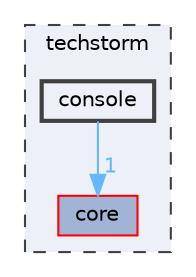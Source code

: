 digraph "techstorm/console"
{
 // LATEX_PDF_SIZE
  bgcolor="transparent";
  edge [fontname=Helvetica,fontsize=10,labelfontname=Helvetica,labelfontsize=10];
  node [fontname=Helvetica,fontsize=10,shape=box,height=0.2,width=0.4];
  compound=true
  subgraph clusterdir_8dd29cea68de92b9e200250b3bbc73cb {
    graph [ bgcolor="#edf0f7", pencolor="grey25", label="techstorm", fontname=Helvetica,fontsize=10 style="filled,dashed", URL="dir_8dd29cea68de92b9e200250b3bbc73cb.html",tooltip=""]
  dir_cf837ce2acd7da7bca021b6616dd34cf [label="core", fillcolor="#a2b4d6", color="red", style="filled", URL="dir_cf837ce2acd7da7bca021b6616dd34cf.html",tooltip=""];
  dir_e8e7b6e73c9e19a27bad1fd392a2fc8e [label="console", fillcolor="#edf0f7", color="grey25", style="filled,bold", URL="dir_e8e7b6e73c9e19a27bad1fd392a2fc8e.html",tooltip=""];
  }
  dir_e8e7b6e73c9e19a27bad1fd392a2fc8e->dir_cf837ce2acd7da7bca021b6616dd34cf [headlabel="1", labeldistance=1.5 headhref="dir_000019_000024.html" href="dir_000019_000024.html" color="steelblue1" fontcolor="steelblue1"];
}
